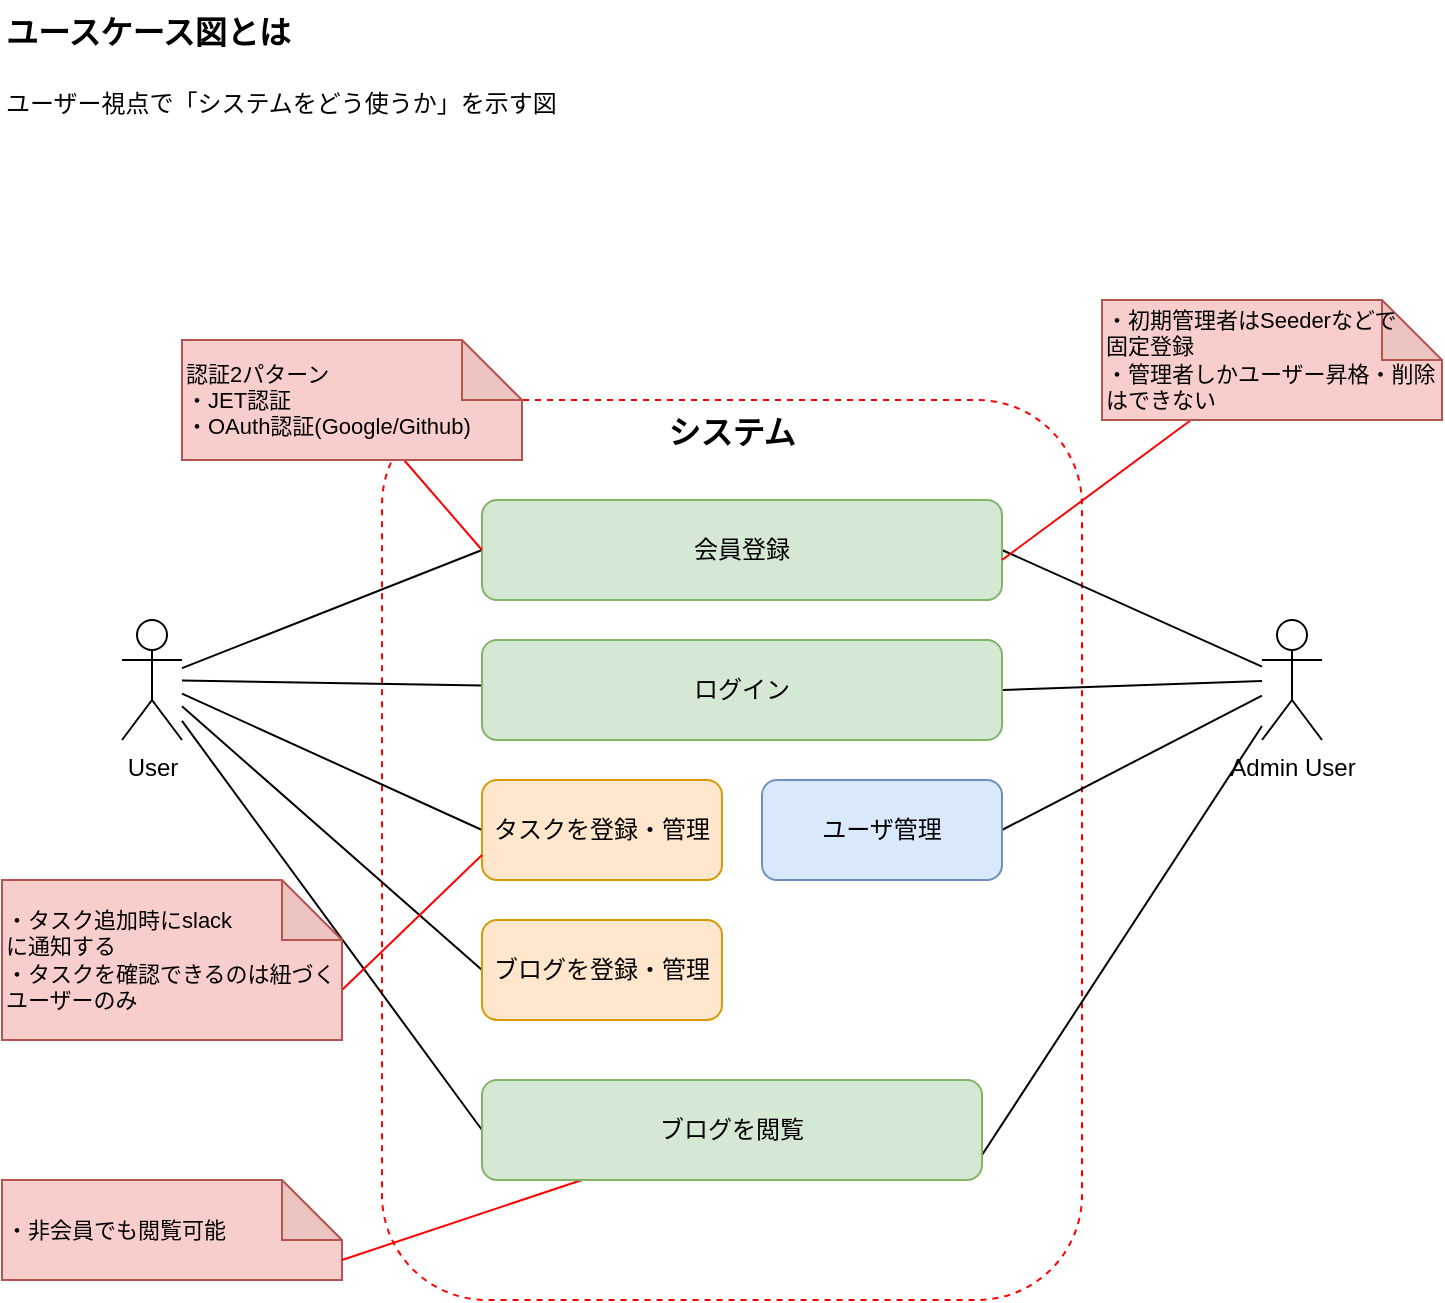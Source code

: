 <mxfile>
    <diagram id="Kp5fzYdnl_6b8k63-2Wx" name="ページ1">
        <mxGraphModel dx="1275" dy="994" grid="1" gridSize="10" guides="1" tooltips="1" connect="1" arrows="1" fold="1" page="1" pageScale="1" pageWidth="827" pageHeight="1169" math="0" shadow="0">
            <root>
                <mxCell id="0"/>
                <mxCell id="1" parent="0"/>
                <mxCell id="29" value="&lt;span style=&quot;color: rgb(0, 0, 0); font-weight: 700; text-wrap-mode: nowrap;&quot;&gt;システム&lt;/span&gt;" style="rounded=1;whiteSpace=wrap;html=1;fillColor=none;dashed=1;fontColor=#FF0000;strokeColor=#FF0000;verticalAlign=top;fontSize=16;" parent="1" vertex="1">
                    <mxGeometry x="230" y="230" width="350" height="450" as="geometry"/>
                </mxCell>
                <mxCell id="42" style="edgeStyle=none;html=1;entryX=0;entryY=0.5;entryDx=0;entryDy=0;endArrow=none;endFill=0;" parent="1" source="13" target="26" edge="1">
                    <mxGeometry relative="1" as="geometry"/>
                </mxCell>
                <mxCell id="44" style="edgeStyle=none;shape=connector;rounded=1;html=1;entryX=0;entryY=0.5;entryDx=0;entryDy=0;strokeColor=default;align=center;verticalAlign=middle;fontFamily=Helvetica;fontSize=11;fontColor=default;labelBackgroundColor=default;endArrow=none;endFill=0;" parent="1" source="13" target="35" edge="1">
                    <mxGeometry relative="1" as="geometry"/>
                </mxCell>
                <mxCell id="45" style="edgeStyle=none;shape=connector;rounded=1;html=1;entryX=0;entryY=0.5;entryDx=0;entryDy=0;strokeColor=default;align=center;verticalAlign=middle;fontFamily=Helvetica;fontSize=11;fontColor=default;labelBackgroundColor=default;endArrow=none;endFill=0;" parent="1" source="13" target="36" edge="1">
                    <mxGeometry relative="1" as="geometry"/>
                </mxCell>
                <mxCell id="58" style="edgeStyle=none;shape=connector;rounded=1;html=1;strokeColor=default;align=center;verticalAlign=middle;fontFamily=Helvetica;fontSize=11;fontColor=default;labelBackgroundColor=default;endArrow=none;endFill=0;" parent="1" source="13" target="52" edge="1">
                    <mxGeometry relative="1" as="geometry"/>
                </mxCell>
                <mxCell id="61" style="edgeStyle=none;shape=connector;rounded=1;html=1;entryX=0;entryY=0.5;entryDx=0;entryDy=0;strokeColor=default;align=center;verticalAlign=middle;fontFamily=Helvetica;fontSize=11;fontColor=default;labelBackgroundColor=default;endArrow=none;endFill=0;" parent="1" source="13" target="60" edge="1">
                    <mxGeometry relative="1" as="geometry"/>
                </mxCell>
                <mxCell id="13" value="User" style="shape=umlActor;verticalLabelPosition=bottom;verticalAlign=top;html=1;" parent="1" vertex="1">
                    <mxGeometry x="100" y="340" width="30" height="60" as="geometry"/>
                </mxCell>
                <mxCell id="46" style="edgeStyle=none;shape=connector;rounded=1;html=1;entryX=1;entryY=0.5;entryDx=0;entryDy=0;strokeColor=default;align=center;verticalAlign=middle;fontFamily=Helvetica;fontSize=11;fontColor=default;labelBackgroundColor=default;endArrow=none;endFill=0;" parent="1" source="16" target="37" edge="1">
                    <mxGeometry relative="1" as="geometry"/>
                </mxCell>
                <mxCell id="47" style="edgeStyle=none;shape=connector;rounded=1;html=1;entryX=1;entryY=0.5;entryDx=0;entryDy=0;strokeColor=default;align=center;verticalAlign=middle;fontFamily=Helvetica;fontSize=11;fontColor=default;labelBackgroundColor=default;endArrow=none;endFill=0;" parent="1" source="16" target="26" edge="1">
                    <mxGeometry relative="1" as="geometry"/>
                </mxCell>
                <mxCell id="59" style="edgeStyle=none;shape=connector;rounded=1;html=1;entryX=1;entryY=0.5;entryDx=0;entryDy=0;strokeColor=default;align=center;verticalAlign=middle;fontFamily=Helvetica;fontSize=11;fontColor=default;labelBackgroundColor=default;endArrow=none;endFill=0;" parent="1" source="16" target="52" edge="1">
                    <mxGeometry relative="1" as="geometry"/>
                </mxCell>
                <mxCell id="62" style="edgeStyle=none;shape=connector;rounded=1;html=1;entryX=1;entryY=0.75;entryDx=0;entryDy=0;strokeColor=default;align=center;verticalAlign=middle;fontFamily=Helvetica;fontSize=11;fontColor=default;labelBackgroundColor=default;endArrow=none;endFill=0;" parent="1" source="16" target="60" edge="1">
                    <mxGeometry relative="1" as="geometry"/>
                </mxCell>
                <mxCell id="16" value="Admin User" style="shape=umlActor;verticalLabelPosition=bottom;verticalAlign=top;html=1;" parent="1" vertex="1">
                    <mxGeometry x="670" y="340" width="30" height="60" as="geometry"/>
                </mxCell>
                <mxCell id="26" value="会員登録" style="rounded=1;whiteSpace=wrap;html=1;fillColor=#d5e8d4;strokeColor=#82b366;" parent="1" vertex="1">
                    <mxGeometry x="280" y="280" width="260" height="50" as="geometry"/>
                </mxCell>
                <mxCell id="27" value="&lt;font style=&quot;font-size: 16px;&quot;&gt;&lt;b&gt;ユースケース図とは&lt;/b&gt;&lt;/font&gt;&lt;div&gt;&lt;span style=&quot;font-size: 16px;&quot;&gt;&lt;b&gt;&lt;br&gt;&lt;/b&gt;&lt;/span&gt;ユーザー視点で「システムをどう使うか」を示す図&lt;br&gt;&lt;div&gt;&lt;br&gt;&lt;/div&gt;&lt;/div&gt;" style="text;html=1;align=left;verticalAlign=middle;resizable=0;points=[];autosize=1;strokeColor=none;fillColor=none;" parent="1" vertex="1">
                    <mxGeometry x="40" y="30" width="300" height="80" as="geometry"/>
                </mxCell>
                <mxCell id="35" value="タスクを登録・管理" style="rounded=1;whiteSpace=wrap;html=1;fillColor=#ffe6cc;strokeColor=#d79b00;" parent="1" vertex="1">
                    <mxGeometry x="280" y="420" width="120" height="50" as="geometry"/>
                </mxCell>
                <mxCell id="36" value="ブログを登録・管理" style="rounded=1;whiteSpace=wrap;html=1;fillColor=#ffe6cc;strokeColor=#d79b00;" parent="1" vertex="1">
                    <mxGeometry x="280" y="490" width="120" height="50" as="geometry"/>
                </mxCell>
                <mxCell id="37" value="ユーザ管理" style="rounded=1;whiteSpace=wrap;html=1;fillColor=#dae8fc;strokeColor=#6c8ebf;" parent="1" vertex="1">
                    <mxGeometry x="420" y="420" width="120" height="50" as="geometry"/>
                </mxCell>
                <mxCell id="49" style="edgeStyle=none;shape=connector;rounded=1;html=1;entryX=0;entryY=0.75;entryDx=0;entryDy=0;strokeColor=#FF0000;align=center;verticalAlign=middle;fontFamily=Helvetica;fontSize=11;fontColor=#FF0000;labelBackgroundColor=default;endArrow=none;endFill=0;exitX=0;exitY=0;exitDx=170;exitDy=55;exitPerimeter=0;" parent="1" source="48" target="35" edge="1">
                    <mxGeometry relative="1" as="geometry"/>
                </mxCell>
                <mxCell id="48" value="・タスク追加時にslack&lt;br&gt;に通知する&lt;br&gt;・タスクを確認できるのは紐づくユーザーのみ" style="shape=note;whiteSpace=wrap;html=1;backgroundOutline=1;darkOpacity=0.05;fontFamily=Helvetica;fontSize=11;labelBackgroundColor=none;fillColor=#f8cecc;strokeColor=#b85450;align=left;" parent="1" vertex="1">
                    <mxGeometry x="40" y="470" width="170" height="80" as="geometry"/>
                </mxCell>
                <mxCell id="51" style="edgeStyle=none;shape=connector;rounded=1;html=1;entryX=0;entryY=0.5;entryDx=0;entryDy=0;strokeColor=#FF0000;align=center;verticalAlign=middle;fontFamily=Helvetica;fontSize=11;fontColor=#FF0000;labelBackgroundColor=default;endArrow=none;endFill=0;" parent="1" source="50" target="26" edge="1">
                    <mxGeometry relative="1" as="geometry"/>
                </mxCell>
                <mxCell id="50" value="認証2パターン&lt;br&gt;・JET認証&lt;br&gt;・OAuth認証(Google/Github)" style="shape=note;whiteSpace=wrap;html=1;backgroundOutline=1;darkOpacity=0.05;fontFamily=Helvetica;fontSize=11;labelBackgroundColor=none;fillColor=#f8cecc;strokeColor=#b85450;align=left;" parent="1" vertex="1">
                    <mxGeometry x="130" y="200" width="170" height="60" as="geometry"/>
                </mxCell>
                <mxCell id="52" value="ログイン" style="rounded=1;whiteSpace=wrap;html=1;fillColor=#d5e8d4;strokeColor=#82b366;" parent="1" vertex="1">
                    <mxGeometry x="280" y="350" width="260" height="50" as="geometry"/>
                </mxCell>
                <mxCell id="54" value="・非会員でも閲覧可能" style="shape=note;whiteSpace=wrap;html=1;backgroundOutline=1;darkOpacity=0.05;fontFamily=Helvetica;fontSize=11;labelBackgroundColor=none;fillColor=#f8cecc;strokeColor=#b85450;align=left;" parent="1" vertex="1">
                    <mxGeometry x="40" y="620" width="170" height="50" as="geometry"/>
                </mxCell>
                <mxCell id="57" style="edgeStyle=none;shape=connector;rounded=1;html=1;strokeColor=#FF0000;align=center;verticalAlign=middle;fontFamily=Helvetica;fontSize=11;fontColor=default;labelBackgroundColor=default;endArrow=none;endFill=0;exitX=0;exitY=0;exitDx=170;exitDy=40;exitPerimeter=0;" parent="1" source="54" target="60" edge="1">
                    <mxGeometry relative="1" as="geometry"/>
                </mxCell>
                <mxCell id="60" value="ブログを閲覧" style="rounded=1;whiteSpace=wrap;html=1;fillColor=#d5e8d4;strokeColor=#82b366;" parent="1" vertex="1">
                    <mxGeometry x="280" y="570" width="250" height="50" as="geometry"/>
                </mxCell>
                <mxCell id="64" style="edgeStyle=none;html=1;endArrow=none;endFill=0;strokeColor=#FF0000;" edge="1" parent="1" source="63">
                    <mxGeometry relative="1" as="geometry">
                        <mxPoint x="540" y="310" as="targetPoint"/>
                    </mxGeometry>
                </mxCell>
                <mxCell id="63" value="&lt;span style=&quot;background-color: transparent;&quot;&gt;&lt;font color=&quot;#000000&quot;&gt;・&lt;/font&gt;初期管理者はSeederなどで&lt;/span&gt;&lt;div&gt;固定登録&lt;br&gt;・&lt;span style=&quot;background-color: transparent;&quot;&gt;管理者しかユーザー昇格・削除はできない&lt;/span&gt;&lt;/div&gt;" style="shape=note;whiteSpace=wrap;html=1;backgroundOutline=1;darkOpacity=0.05;fontFamily=Helvetica;fontSize=11;labelBackgroundColor=none;fillColor=#f8cecc;strokeColor=#b85450;align=left;" vertex="1" parent="1">
                    <mxGeometry x="590" y="180" width="170" height="60" as="geometry"/>
                </mxCell>
            </root>
        </mxGraphModel>
    </diagram>
</mxfile>
